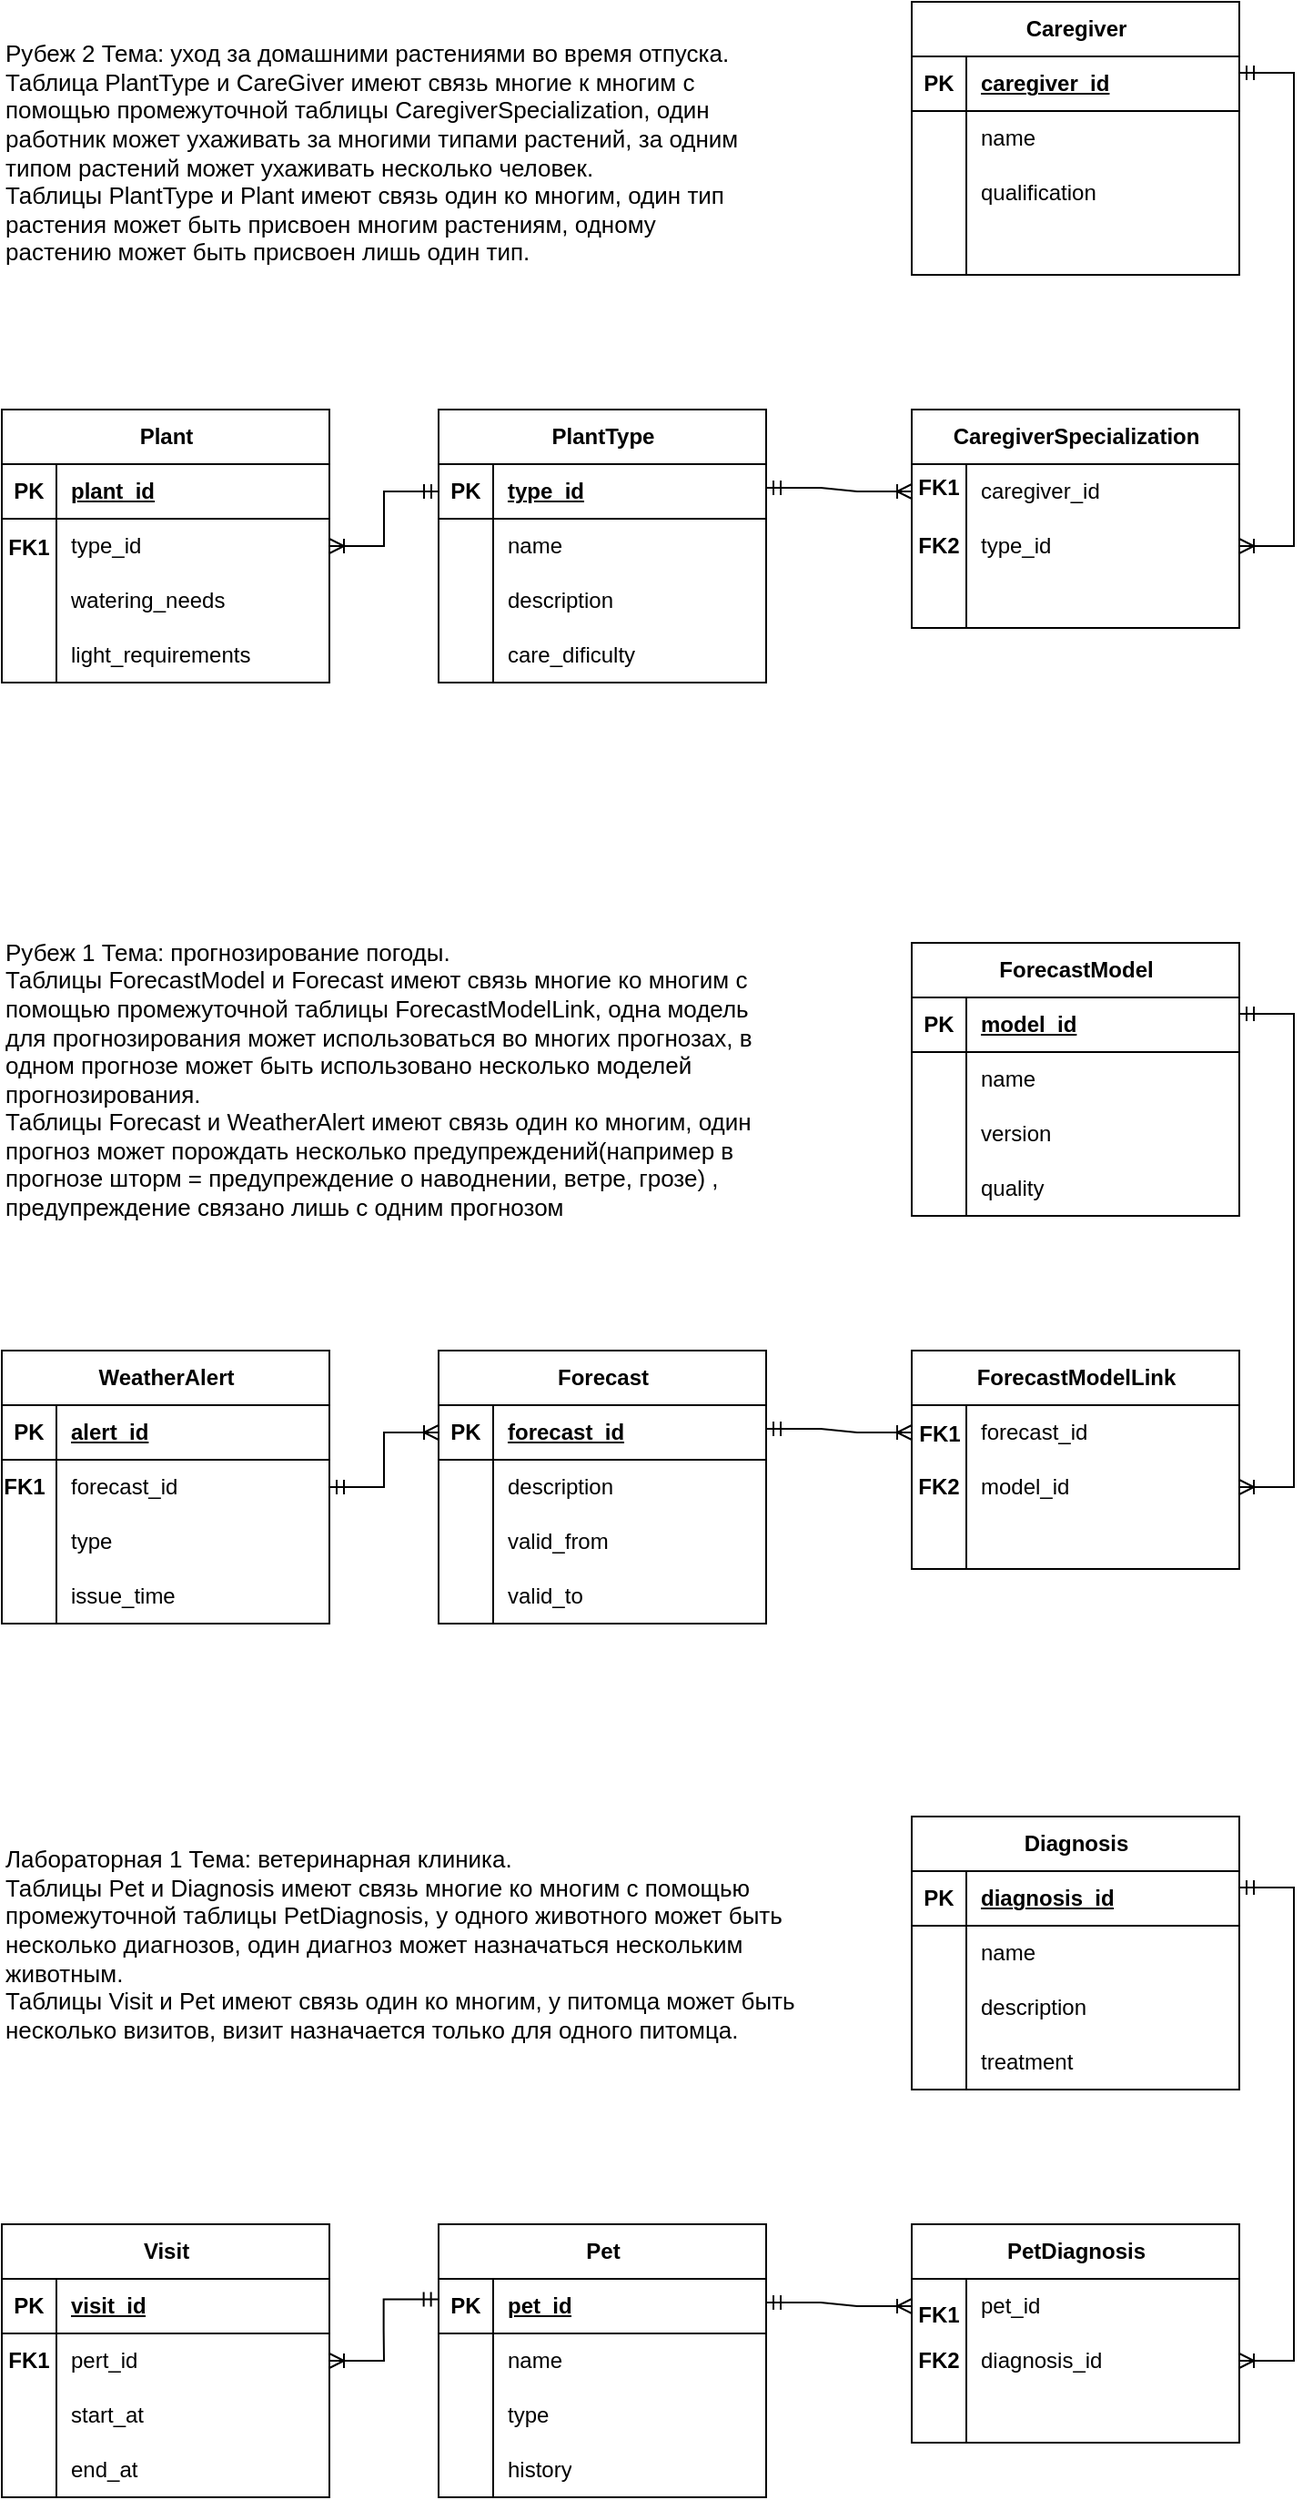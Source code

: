 <mxfile version="27.1.4">
  <diagram id="R2lEEEUBdFMjLlhIrx00" name="Page-1">
    <mxGraphModel dx="1030" dy="1036" grid="1" gridSize="10" guides="1" tooltips="1" connect="1" arrows="1" fold="1" page="1" pageScale="1" pageWidth="850" pageHeight="1100" math="0" shadow="0" extFonts="Permanent Marker^https://fonts.googleapis.com/css?family=Permanent+Marker">
      <root>
        <mxCell id="0" />
        <mxCell id="1" parent="0" />
        <mxCell id="fNhyKYIWr2vUXOj4CMpX-6" value="Caregiver" style="shape=table;startSize=30;container=1;collapsible=1;childLayout=tableLayout;fixedRows=1;rowLines=0;fontStyle=1;align=center;resizeLast=1;html=1;" vertex="1" parent="1">
          <mxGeometry x="1960" y="83" width="180" height="150" as="geometry" />
        </mxCell>
        <mxCell id="fNhyKYIWr2vUXOj4CMpX-7" value="" style="shape=tableRow;horizontal=0;startSize=0;swimlaneHead=0;swimlaneBody=0;fillColor=none;collapsible=0;dropTarget=0;points=[[0,0.5],[1,0.5]];portConstraint=eastwest;top=0;left=0;right=0;bottom=1;" vertex="1" parent="fNhyKYIWr2vUXOj4CMpX-6">
          <mxGeometry y="30" width="180" height="30" as="geometry" />
        </mxCell>
        <mxCell id="fNhyKYIWr2vUXOj4CMpX-8" value="PK" style="shape=partialRectangle;connectable=0;fillColor=none;top=0;left=0;bottom=0;right=0;fontStyle=1;overflow=hidden;whiteSpace=wrap;html=1;" vertex="1" parent="fNhyKYIWr2vUXOj4CMpX-7">
          <mxGeometry width="30" height="30" as="geometry">
            <mxRectangle width="30" height="30" as="alternateBounds" />
          </mxGeometry>
        </mxCell>
        <mxCell id="fNhyKYIWr2vUXOj4CMpX-9" value="caregiver_id" style="shape=partialRectangle;connectable=0;fillColor=none;top=0;left=0;bottom=0;right=0;align=left;spacingLeft=6;fontStyle=5;overflow=hidden;whiteSpace=wrap;html=1;" vertex="1" parent="fNhyKYIWr2vUXOj4CMpX-7">
          <mxGeometry x="30" width="150" height="30" as="geometry">
            <mxRectangle width="150" height="30" as="alternateBounds" />
          </mxGeometry>
        </mxCell>
        <mxCell id="fNhyKYIWr2vUXOj4CMpX-10" value="" style="shape=tableRow;horizontal=0;startSize=0;swimlaneHead=0;swimlaneBody=0;fillColor=none;collapsible=0;dropTarget=0;points=[[0,0.5],[1,0.5]];portConstraint=eastwest;top=0;left=0;right=0;bottom=0;" vertex="1" parent="fNhyKYIWr2vUXOj4CMpX-6">
          <mxGeometry y="60" width="180" height="30" as="geometry" />
        </mxCell>
        <mxCell id="fNhyKYIWr2vUXOj4CMpX-11" value="" style="shape=partialRectangle;connectable=0;fillColor=none;top=0;left=0;bottom=0;right=0;editable=1;overflow=hidden;whiteSpace=wrap;html=1;" vertex="1" parent="fNhyKYIWr2vUXOj4CMpX-10">
          <mxGeometry width="30" height="30" as="geometry">
            <mxRectangle width="30" height="30" as="alternateBounds" />
          </mxGeometry>
        </mxCell>
        <mxCell id="fNhyKYIWr2vUXOj4CMpX-12" value="name" style="shape=partialRectangle;connectable=0;fillColor=none;top=0;left=0;bottom=0;right=0;align=left;spacingLeft=6;overflow=hidden;whiteSpace=wrap;html=1;" vertex="1" parent="fNhyKYIWr2vUXOj4CMpX-10">
          <mxGeometry x="30" width="150" height="30" as="geometry">
            <mxRectangle width="150" height="30" as="alternateBounds" />
          </mxGeometry>
        </mxCell>
        <mxCell id="fNhyKYIWr2vUXOj4CMpX-13" value="" style="shape=tableRow;horizontal=0;startSize=0;swimlaneHead=0;swimlaneBody=0;fillColor=none;collapsible=0;dropTarget=0;points=[[0,0.5],[1,0.5]];portConstraint=eastwest;top=0;left=0;right=0;bottom=0;" vertex="1" parent="fNhyKYIWr2vUXOj4CMpX-6">
          <mxGeometry y="90" width="180" height="30" as="geometry" />
        </mxCell>
        <mxCell id="fNhyKYIWr2vUXOj4CMpX-14" value="" style="shape=partialRectangle;connectable=0;fillColor=none;top=0;left=0;bottom=0;right=0;editable=1;overflow=hidden;whiteSpace=wrap;html=1;" vertex="1" parent="fNhyKYIWr2vUXOj4CMpX-13">
          <mxGeometry width="30" height="30" as="geometry">
            <mxRectangle width="30" height="30" as="alternateBounds" />
          </mxGeometry>
        </mxCell>
        <mxCell id="fNhyKYIWr2vUXOj4CMpX-15" value="qualification" style="shape=partialRectangle;connectable=0;fillColor=none;top=0;left=0;bottom=0;right=0;align=left;spacingLeft=6;overflow=hidden;whiteSpace=wrap;html=1;" vertex="1" parent="fNhyKYIWr2vUXOj4CMpX-13">
          <mxGeometry x="30" width="150" height="30" as="geometry">
            <mxRectangle width="150" height="30" as="alternateBounds" />
          </mxGeometry>
        </mxCell>
        <mxCell id="fNhyKYIWr2vUXOj4CMpX-16" value="" style="shape=tableRow;horizontal=0;startSize=0;swimlaneHead=0;swimlaneBody=0;fillColor=none;collapsible=0;dropTarget=0;points=[[0,0.5],[1,0.5]];portConstraint=eastwest;top=0;left=0;right=0;bottom=0;" vertex="1" parent="fNhyKYIWr2vUXOj4CMpX-6">
          <mxGeometry y="120" width="180" height="30" as="geometry" />
        </mxCell>
        <mxCell id="fNhyKYIWr2vUXOj4CMpX-17" value="" style="shape=partialRectangle;connectable=0;fillColor=none;top=0;left=0;bottom=0;right=0;editable=1;overflow=hidden;whiteSpace=wrap;html=1;" vertex="1" parent="fNhyKYIWr2vUXOj4CMpX-16">
          <mxGeometry width="30" height="30" as="geometry">
            <mxRectangle width="30" height="30" as="alternateBounds" />
          </mxGeometry>
        </mxCell>
        <mxCell id="fNhyKYIWr2vUXOj4CMpX-18" value="" style="shape=partialRectangle;connectable=0;fillColor=none;top=0;left=0;bottom=0;right=0;align=left;spacingLeft=6;overflow=hidden;whiteSpace=wrap;html=1;" vertex="1" parent="fNhyKYIWr2vUXOj4CMpX-16">
          <mxGeometry x="30" width="150" height="30" as="geometry">
            <mxRectangle width="150" height="30" as="alternateBounds" />
          </mxGeometry>
        </mxCell>
        <mxCell id="fNhyKYIWr2vUXOj4CMpX-19" value="CaregiverSpecialization" style="shape=table;startSize=30;container=1;collapsible=1;childLayout=tableLayout;fixedRows=1;rowLines=0;fontStyle=1;align=center;resizeLast=1;html=1;" vertex="1" parent="1">
          <mxGeometry x="1960" y="307" width="180" height="120" as="geometry" />
        </mxCell>
        <mxCell id="fNhyKYIWr2vUXOj4CMpX-23" value="" style="shape=tableRow;horizontal=0;startSize=0;swimlaneHead=0;swimlaneBody=0;fillColor=none;collapsible=0;dropTarget=0;points=[[0,0.5],[1,0.5]];portConstraint=eastwest;top=0;left=0;right=0;bottom=0;" vertex="1" parent="fNhyKYIWr2vUXOj4CMpX-19">
          <mxGeometry y="30" width="180" height="30" as="geometry" />
        </mxCell>
        <mxCell id="fNhyKYIWr2vUXOj4CMpX-24" value="" style="shape=partialRectangle;connectable=0;fillColor=none;top=0;left=0;bottom=0;right=0;editable=1;overflow=hidden;whiteSpace=wrap;html=1;" vertex="1" parent="fNhyKYIWr2vUXOj4CMpX-23">
          <mxGeometry width="30" height="30" as="geometry">
            <mxRectangle width="30" height="30" as="alternateBounds" />
          </mxGeometry>
        </mxCell>
        <mxCell id="fNhyKYIWr2vUXOj4CMpX-25" value="caregiver_id" style="shape=partialRectangle;connectable=0;fillColor=none;top=0;left=0;bottom=0;right=0;align=left;spacingLeft=6;overflow=hidden;whiteSpace=wrap;html=1;" vertex="1" parent="fNhyKYIWr2vUXOj4CMpX-23">
          <mxGeometry x="30" width="150" height="30" as="geometry">
            <mxRectangle width="150" height="30" as="alternateBounds" />
          </mxGeometry>
        </mxCell>
        <mxCell id="fNhyKYIWr2vUXOj4CMpX-26" value="" style="shape=tableRow;horizontal=0;startSize=0;swimlaneHead=0;swimlaneBody=0;fillColor=none;collapsible=0;dropTarget=0;points=[[0,0.5],[1,0.5]];portConstraint=eastwest;top=0;left=0;right=0;bottom=0;" vertex="1" parent="fNhyKYIWr2vUXOj4CMpX-19">
          <mxGeometry y="60" width="180" height="30" as="geometry" />
        </mxCell>
        <mxCell id="fNhyKYIWr2vUXOj4CMpX-27" value="" style="shape=partialRectangle;connectable=0;fillColor=none;top=0;left=0;bottom=0;right=0;editable=1;overflow=hidden;whiteSpace=wrap;html=1;" vertex="1" parent="fNhyKYIWr2vUXOj4CMpX-26">
          <mxGeometry width="30" height="30" as="geometry">
            <mxRectangle width="30" height="30" as="alternateBounds" />
          </mxGeometry>
        </mxCell>
        <mxCell id="fNhyKYIWr2vUXOj4CMpX-28" value="type_id" style="shape=partialRectangle;connectable=0;fillColor=none;top=0;left=0;bottom=0;right=0;align=left;spacingLeft=6;overflow=hidden;whiteSpace=wrap;html=1;" vertex="1" parent="fNhyKYIWr2vUXOj4CMpX-26">
          <mxGeometry x="30" width="150" height="30" as="geometry">
            <mxRectangle width="150" height="30" as="alternateBounds" />
          </mxGeometry>
        </mxCell>
        <mxCell id="fNhyKYIWr2vUXOj4CMpX-29" value="" style="shape=tableRow;horizontal=0;startSize=0;swimlaneHead=0;swimlaneBody=0;fillColor=none;collapsible=0;dropTarget=0;points=[[0,0.5],[1,0.5]];portConstraint=eastwest;top=0;left=0;right=0;bottom=0;" vertex="1" parent="fNhyKYIWr2vUXOj4CMpX-19">
          <mxGeometry y="90" width="180" height="30" as="geometry" />
        </mxCell>
        <mxCell id="fNhyKYIWr2vUXOj4CMpX-30" value="" style="shape=partialRectangle;connectable=0;fillColor=none;top=0;left=0;bottom=0;right=0;editable=1;overflow=hidden;whiteSpace=wrap;html=1;" vertex="1" parent="fNhyKYIWr2vUXOj4CMpX-29">
          <mxGeometry width="30" height="30" as="geometry">
            <mxRectangle width="30" height="30" as="alternateBounds" />
          </mxGeometry>
        </mxCell>
        <mxCell id="fNhyKYIWr2vUXOj4CMpX-31" value="" style="shape=partialRectangle;connectable=0;fillColor=none;top=0;left=0;bottom=0;right=0;align=left;spacingLeft=6;overflow=hidden;whiteSpace=wrap;html=1;" vertex="1" parent="fNhyKYIWr2vUXOj4CMpX-29">
          <mxGeometry x="30" width="150" height="30" as="geometry">
            <mxRectangle width="150" height="30" as="alternateBounds" />
          </mxGeometry>
        </mxCell>
        <mxCell id="fNhyKYIWr2vUXOj4CMpX-32" value="Plant" style="shape=table;startSize=30;container=1;collapsible=1;childLayout=tableLayout;fixedRows=1;rowLines=0;fontStyle=1;align=center;resizeLast=1;html=1;" vertex="1" parent="1">
          <mxGeometry x="1460" y="307" width="180" height="150" as="geometry" />
        </mxCell>
        <mxCell id="fNhyKYIWr2vUXOj4CMpX-33" value="" style="shape=tableRow;horizontal=0;startSize=0;swimlaneHead=0;swimlaneBody=0;fillColor=none;collapsible=0;dropTarget=0;points=[[0,0.5],[1,0.5]];portConstraint=eastwest;top=0;left=0;right=0;bottom=1;" vertex="1" parent="fNhyKYIWr2vUXOj4CMpX-32">
          <mxGeometry y="30" width="180" height="30" as="geometry" />
        </mxCell>
        <mxCell id="fNhyKYIWr2vUXOj4CMpX-34" value="PK" style="shape=partialRectangle;connectable=0;fillColor=none;top=0;left=0;bottom=0;right=0;fontStyle=1;overflow=hidden;whiteSpace=wrap;html=1;" vertex="1" parent="fNhyKYIWr2vUXOj4CMpX-33">
          <mxGeometry width="30" height="30" as="geometry">
            <mxRectangle width="30" height="30" as="alternateBounds" />
          </mxGeometry>
        </mxCell>
        <mxCell id="fNhyKYIWr2vUXOj4CMpX-35" value="plant_id" style="shape=partialRectangle;connectable=0;fillColor=none;top=0;left=0;bottom=0;right=0;align=left;spacingLeft=6;fontStyle=5;overflow=hidden;whiteSpace=wrap;html=1;" vertex="1" parent="fNhyKYIWr2vUXOj4CMpX-33">
          <mxGeometry x="30" width="150" height="30" as="geometry">
            <mxRectangle width="150" height="30" as="alternateBounds" />
          </mxGeometry>
        </mxCell>
        <mxCell id="fNhyKYIWr2vUXOj4CMpX-36" value="" style="shape=tableRow;horizontal=0;startSize=0;swimlaneHead=0;swimlaneBody=0;fillColor=none;collapsible=0;dropTarget=0;points=[[0,0.5],[1,0.5]];portConstraint=eastwest;top=0;left=0;right=0;bottom=0;" vertex="1" parent="fNhyKYIWr2vUXOj4CMpX-32">
          <mxGeometry y="60" width="180" height="30" as="geometry" />
        </mxCell>
        <mxCell id="fNhyKYIWr2vUXOj4CMpX-37" value="" style="shape=partialRectangle;connectable=0;fillColor=none;top=0;left=0;bottom=0;right=0;editable=1;overflow=hidden;whiteSpace=wrap;html=1;" vertex="1" parent="fNhyKYIWr2vUXOj4CMpX-36">
          <mxGeometry width="30" height="30" as="geometry">
            <mxRectangle width="30" height="30" as="alternateBounds" />
          </mxGeometry>
        </mxCell>
        <mxCell id="fNhyKYIWr2vUXOj4CMpX-38" value="type_id" style="shape=partialRectangle;connectable=0;fillColor=none;top=0;left=0;bottom=0;right=0;align=left;spacingLeft=6;overflow=hidden;whiteSpace=wrap;html=1;" vertex="1" parent="fNhyKYIWr2vUXOj4CMpX-36">
          <mxGeometry x="30" width="150" height="30" as="geometry">
            <mxRectangle width="150" height="30" as="alternateBounds" />
          </mxGeometry>
        </mxCell>
        <mxCell id="fNhyKYIWr2vUXOj4CMpX-39" value="" style="shape=tableRow;horizontal=0;startSize=0;swimlaneHead=0;swimlaneBody=0;fillColor=none;collapsible=0;dropTarget=0;points=[[0,0.5],[1,0.5]];portConstraint=eastwest;top=0;left=0;right=0;bottom=0;" vertex="1" parent="fNhyKYIWr2vUXOj4CMpX-32">
          <mxGeometry y="90" width="180" height="30" as="geometry" />
        </mxCell>
        <mxCell id="fNhyKYIWr2vUXOj4CMpX-40" value="" style="shape=partialRectangle;connectable=0;fillColor=none;top=0;left=0;bottom=0;right=0;editable=1;overflow=hidden;whiteSpace=wrap;html=1;" vertex="1" parent="fNhyKYIWr2vUXOj4CMpX-39">
          <mxGeometry width="30" height="30" as="geometry">
            <mxRectangle width="30" height="30" as="alternateBounds" />
          </mxGeometry>
        </mxCell>
        <mxCell id="fNhyKYIWr2vUXOj4CMpX-41" value="watering_needs" style="shape=partialRectangle;connectable=0;fillColor=none;top=0;left=0;bottom=0;right=0;align=left;spacingLeft=6;overflow=hidden;whiteSpace=wrap;html=1;" vertex="1" parent="fNhyKYIWr2vUXOj4CMpX-39">
          <mxGeometry x="30" width="150" height="30" as="geometry">
            <mxRectangle width="150" height="30" as="alternateBounds" />
          </mxGeometry>
        </mxCell>
        <mxCell id="fNhyKYIWr2vUXOj4CMpX-42" value="" style="shape=tableRow;horizontal=0;startSize=0;swimlaneHead=0;swimlaneBody=0;fillColor=none;collapsible=0;dropTarget=0;points=[[0,0.5],[1,0.5]];portConstraint=eastwest;top=0;left=0;right=0;bottom=0;" vertex="1" parent="fNhyKYIWr2vUXOj4CMpX-32">
          <mxGeometry y="120" width="180" height="30" as="geometry" />
        </mxCell>
        <mxCell id="fNhyKYIWr2vUXOj4CMpX-43" value="" style="shape=partialRectangle;connectable=0;fillColor=none;top=0;left=0;bottom=0;right=0;editable=1;overflow=hidden;whiteSpace=wrap;html=1;" vertex="1" parent="fNhyKYIWr2vUXOj4CMpX-42">
          <mxGeometry width="30" height="30" as="geometry">
            <mxRectangle width="30" height="30" as="alternateBounds" />
          </mxGeometry>
        </mxCell>
        <mxCell id="fNhyKYIWr2vUXOj4CMpX-44" value="light_requirements" style="shape=partialRectangle;connectable=0;fillColor=none;top=0;left=0;bottom=0;right=0;align=left;spacingLeft=6;overflow=hidden;whiteSpace=wrap;html=1;" vertex="1" parent="fNhyKYIWr2vUXOj4CMpX-42">
          <mxGeometry x="30" width="150" height="30" as="geometry">
            <mxRectangle width="150" height="30" as="alternateBounds" />
          </mxGeometry>
        </mxCell>
        <mxCell id="fNhyKYIWr2vUXOj4CMpX-45" value="PlantType" style="shape=table;startSize=30;container=1;collapsible=1;childLayout=tableLayout;fixedRows=1;rowLines=0;fontStyle=1;align=center;resizeLast=1;html=1;" vertex="1" parent="1">
          <mxGeometry x="1700" y="307" width="180" height="150" as="geometry" />
        </mxCell>
        <mxCell id="fNhyKYIWr2vUXOj4CMpX-46" value="" style="shape=tableRow;horizontal=0;startSize=0;swimlaneHead=0;swimlaneBody=0;fillColor=none;collapsible=0;dropTarget=0;points=[[0,0.5],[1,0.5]];portConstraint=eastwest;top=0;left=0;right=0;bottom=1;" vertex="1" parent="fNhyKYIWr2vUXOj4CMpX-45">
          <mxGeometry y="30" width="180" height="30" as="geometry" />
        </mxCell>
        <mxCell id="fNhyKYIWr2vUXOj4CMpX-47" value="PK" style="shape=partialRectangle;connectable=0;fillColor=none;top=0;left=0;bottom=0;right=0;fontStyle=1;overflow=hidden;whiteSpace=wrap;html=1;" vertex="1" parent="fNhyKYIWr2vUXOj4CMpX-46">
          <mxGeometry width="30" height="30" as="geometry">
            <mxRectangle width="30" height="30" as="alternateBounds" />
          </mxGeometry>
        </mxCell>
        <mxCell id="fNhyKYIWr2vUXOj4CMpX-48" value="type_id" style="shape=partialRectangle;connectable=0;fillColor=none;top=0;left=0;bottom=0;right=0;align=left;spacingLeft=6;fontStyle=5;overflow=hidden;whiteSpace=wrap;html=1;" vertex="1" parent="fNhyKYIWr2vUXOj4CMpX-46">
          <mxGeometry x="30" width="150" height="30" as="geometry">
            <mxRectangle width="150" height="30" as="alternateBounds" />
          </mxGeometry>
        </mxCell>
        <mxCell id="fNhyKYIWr2vUXOj4CMpX-49" value="" style="shape=tableRow;horizontal=0;startSize=0;swimlaneHead=0;swimlaneBody=0;fillColor=none;collapsible=0;dropTarget=0;points=[[0,0.5],[1,0.5]];portConstraint=eastwest;top=0;left=0;right=0;bottom=0;" vertex="1" parent="fNhyKYIWr2vUXOj4CMpX-45">
          <mxGeometry y="60" width="180" height="30" as="geometry" />
        </mxCell>
        <mxCell id="fNhyKYIWr2vUXOj4CMpX-50" value="" style="shape=partialRectangle;connectable=0;fillColor=none;top=0;left=0;bottom=0;right=0;editable=1;overflow=hidden;whiteSpace=wrap;html=1;" vertex="1" parent="fNhyKYIWr2vUXOj4CMpX-49">
          <mxGeometry width="30" height="30" as="geometry">
            <mxRectangle width="30" height="30" as="alternateBounds" />
          </mxGeometry>
        </mxCell>
        <mxCell id="fNhyKYIWr2vUXOj4CMpX-51" value="name" style="shape=partialRectangle;connectable=0;fillColor=none;top=0;left=0;bottom=0;right=0;align=left;spacingLeft=6;overflow=hidden;whiteSpace=wrap;html=1;" vertex="1" parent="fNhyKYIWr2vUXOj4CMpX-49">
          <mxGeometry x="30" width="150" height="30" as="geometry">
            <mxRectangle width="150" height="30" as="alternateBounds" />
          </mxGeometry>
        </mxCell>
        <mxCell id="fNhyKYIWr2vUXOj4CMpX-52" value="" style="shape=tableRow;horizontal=0;startSize=0;swimlaneHead=0;swimlaneBody=0;fillColor=none;collapsible=0;dropTarget=0;points=[[0,0.5],[1,0.5]];portConstraint=eastwest;top=0;left=0;right=0;bottom=0;" vertex="1" parent="fNhyKYIWr2vUXOj4CMpX-45">
          <mxGeometry y="90" width="180" height="30" as="geometry" />
        </mxCell>
        <mxCell id="fNhyKYIWr2vUXOj4CMpX-53" value="" style="shape=partialRectangle;connectable=0;fillColor=none;top=0;left=0;bottom=0;right=0;editable=1;overflow=hidden;whiteSpace=wrap;html=1;" vertex="1" parent="fNhyKYIWr2vUXOj4CMpX-52">
          <mxGeometry width="30" height="30" as="geometry">
            <mxRectangle width="30" height="30" as="alternateBounds" />
          </mxGeometry>
        </mxCell>
        <mxCell id="fNhyKYIWr2vUXOj4CMpX-54" value="description" style="shape=partialRectangle;connectable=0;fillColor=none;top=0;left=0;bottom=0;right=0;align=left;spacingLeft=6;overflow=hidden;whiteSpace=wrap;html=1;" vertex="1" parent="fNhyKYIWr2vUXOj4CMpX-52">
          <mxGeometry x="30" width="150" height="30" as="geometry">
            <mxRectangle width="150" height="30" as="alternateBounds" />
          </mxGeometry>
        </mxCell>
        <mxCell id="fNhyKYIWr2vUXOj4CMpX-55" value="" style="shape=tableRow;horizontal=0;startSize=0;swimlaneHead=0;swimlaneBody=0;fillColor=none;collapsible=0;dropTarget=0;points=[[0,0.5],[1,0.5]];portConstraint=eastwest;top=0;left=0;right=0;bottom=0;" vertex="1" parent="fNhyKYIWr2vUXOj4CMpX-45">
          <mxGeometry y="120" width="180" height="30" as="geometry" />
        </mxCell>
        <mxCell id="fNhyKYIWr2vUXOj4CMpX-56" value="" style="shape=partialRectangle;connectable=0;fillColor=none;top=0;left=0;bottom=0;right=0;editable=1;overflow=hidden;whiteSpace=wrap;html=1;" vertex="1" parent="fNhyKYIWr2vUXOj4CMpX-55">
          <mxGeometry width="30" height="30" as="geometry">
            <mxRectangle width="30" height="30" as="alternateBounds" />
          </mxGeometry>
        </mxCell>
        <mxCell id="fNhyKYIWr2vUXOj4CMpX-57" value="care_dificulty" style="shape=partialRectangle;connectable=0;fillColor=none;top=0;left=0;bottom=0;right=0;align=left;spacingLeft=6;overflow=hidden;whiteSpace=wrap;html=1;" vertex="1" parent="fNhyKYIWr2vUXOj4CMpX-55">
          <mxGeometry x="30" width="150" height="30" as="geometry">
            <mxRectangle width="150" height="30" as="alternateBounds" />
          </mxGeometry>
        </mxCell>
        <mxCell id="fNhyKYIWr2vUXOj4CMpX-59" value="" style="edgeStyle=entityRelationEdgeStyle;fontSize=12;html=1;endArrow=ERoneToMany;startArrow=ERmandOne;rounded=0;entryX=0;entryY=0.5;entryDx=0;entryDy=0;" edge="1" parent="1" target="fNhyKYIWr2vUXOj4CMpX-23">
          <mxGeometry width="100" height="100" relative="1" as="geometry">
            <mxPoint x="1880" y="350" as="sourcePoint" />
            <mxPoint x="1980" y="250" as="targetPoint" />
          </mxGeometry>
        </mxCell>
        <mxCell id="fNhyKYIWr2vUXOj4CMpX-60" value="" style="edgeStyle=entityRelationEdgeStyle;fontSize=12;html=1;endArrow=ERoneToMany;startArrow=ERmandOne;rounded=0;" edge="1" parent="1" target="fNhyKYIWr2vUXOj4CMpX-26">
          <mxGeometry width="100" height="100" relative="1" as="geometry">
            <mxPoint x="2140" y="122" as="sourcePoint" />
            <mxPoint x="2220" y="154" as="targetPoint" />
            <Array as="points">
              <mxPoint x="2190" y="142" />
            </Array>
          </mxGeometry>
        </mxCell>
        <mxCell id="fNhyKYIWr2vUXOj4CMpX-61" value="" style="edgeStyle=entityRelationEdgeStyle;fontSize=12;html=1;endArrow=ERoneToMany;startArrow=ERmandOne;rounded=0;entryX=1;entryY=0.5;entryDx=0;entryDy=0;exitX=0;exitY=0.5;exitDx=0;exitDy=0;" edge="1" parent="1" source="fNhyKYIWr2vUXOj4CMpX-46" target="fNhyKYIWr2vUXOj4CMpX-36">
          <mxGeometry width="100" height="100" relative="1" as="geometry">
            <mxPoint x="1640" y="170" as="sourcePoint" />
            <mxPoint x="1700" y="260" as="targetPoint" />
            <Array as="points">
              <mxPoint x="1670" y="237.93" />
              <mxPoint x="1670" y="237.93" />
              <mxPoint x="1670" y="237.93" />
              <mxPoint x="1670" y="307.93" />
            </Array>
          </mxGeometry>
        </mxCell>
        <mxCell id="fNhyKYIWr2vUXOj4CMpX-62" value="FK1" style="shape=partialRectangle;connectable=0;fillColor=none;top=0;left=0;bottom=0;right=0;fontStyle=1;overflow=hidden;whiteSpace=wrap;html=1;" vertex="1" parent="1">
          <mxGeometry x="1960" y="340" width="30" height="17" as="geometry">
            <mxRectangle width="30" height="30" as="alternateBounds" />
          </mxGeometry>
        </mxCell>
        <mxCell id="fNhyKYIWr2vUXOj4CMpX-63" value="FK2" style="shape=partialRectangle;connectable=0;fillColor=none;top=0;left=0;bottom=0;right=0;fontStyle=1;overflow=hidden;whiteSpace=wrap;html=1;" vertex="1" parent="1">
          <mxGeometry x="1960" y="367" width="30" height="30" as="geometry">
            <mxRectangle width="30" height="30" as="alternateBounds" />
          </mxGeometry>
        </mxCell>
        <mxCell id="fNhyKYIWr2vUXOj4CMpX-64" value="&lt;font style=&quot;font-size: 13px;&quot;&gt;Рубеж 2 Тема: уход за домашними растениями во время отпуска. Таблица PlantType и CareGiver имеют связь многие к многим с помощью промежуточной таблицы CaregiverSpecialization, один работник может ухаживать за многими типами растений, за одним типом растений может ухаживать несколько человек.&lt;/font&gt;&lt;div&gt;&lt;font style=&quot;font-size: 13px;&quot;&gt;Таблицы PlantType и Plant имеют связь один ко многим, один тип растения может быть присвоен многим растениям, одному растению может быть присвоен лишь один тип.&lt;/font&gt;&lt;/div&gt;" style="text;html=1;align=left;verticalAlign=middle;whiteSpace=wrap;rounded=0;" vertex="1" parent="1">
          <mxGeometry x="1460" y="106.13" width="420" height="120" as="geometry" />
        </mxCell>
        <mxCell id="fNhyKYIWr2vUXOj4CMpX-65" value="ForecastModel" style="shape=table;startSize=30;container=1;collapsible=1;childLayout=tableLayout;fixedRows=1;rowLines=0;fontStyle=1;align=center;resizeLast=1;html=1;" vertex="1" parent="1">
          <mxGeometry x="1960" y="600" width="180" height="150" as="geometry" />
        </mxCell>
        <mxCell id="fNhyKYIWr2vUXOj4CMpX-66" value="" style="shape=tableRow;horizontal=0;startSize=0;swimlaneHead=0;swimlaneBody=0;fillColor=none;collapsible=0;dropTarget=0;points=[[0,0.5],[1,0.5]];portConstraint=eastwest;top=0;left=0;right=0;bottom=1;" vertex="1" parent="fNhyKYIWr2vUXOj4CMpX-65">
          <mxGeometry y="30" width="180" height="30" as="geometry" />
        </mxCell>
        <mxCell id="fNhyKYIWr2vUXOj4CMpX-67" value="PK" style="shape=partialRectangle;connectable=0;fillColor=none;top=0;left=0;bottom=0;right=0;fontStyle=1;overflow=hidden;whiteSpace=wrap;html=1;" vertex="1" parent="fNhyKYIWr2vUXOj4CMpX-66">
          <mxGeometry width="30" height="30" as="geometry">
            <mxRectangle width="30" height="30" as="alternateBounds" />
          </mxGeometry>
        </mxCell>
        <mxCell id="fNhyKYIWr2vUXOj4CMpX-68" value="model_id" style="shape=partialRectangle;connectable=0;fillColor=none;top=0;left=0;bottom=0;right=0;align=left;spacingLeft=6;fontStyle=5;overflow=hidden;whiteSpace=wrap;html=1;" vertex="1" parent="fNhyKYIWr2vUXOj4CMpX-66">
          <mxGeometry x="30" width="150" height="30" as="geometry">
            <mxRectangle width="150" height="30" as="alternateBounds" />
          </mxGeometry>
        </mxCell>
        <mxCell id="fNhyKYIWr2vUXOj4CMpX-69" value="" style="shape=tableRow;horizontal=0;startSize=0;swimlaneHead=0;swimlaneBody=0;fillColor=none;collapsible=0;dropTarget=0;points=[[0,0.5],[1,0.5]];portConstraint=eastwest;top=0;left=0;right=0;bottom=0;" vertex="1" parent="fNhyKYIWr2vUXOj4CMpX-65">
          <mxGeometry y="60" width="180" height="30" as="geometry" />
        </mxCell>
        <mxCell id="fNhyKYIWr2vUXOj4CMpX-70" value="" style="shape=partialRectangle;connectable=0;fillColor=none;top=0;left=0;bottom=0;right=0;editable=1;overflow=hidden;whiteSpace=wrap;html=1;" vertex="1" parent="fNhyKYIWr2vUXOj4CMpX-69">
          <mxGeometry width="30" height="30" as="geometry">
            <mxRectangle width="30" height="30" as="alternateBounds" />
          </mxGeometry>
        </mxCell>
        <mxCell id="fNhyKYIWr2vUXOj4CMpX-71" value="name" style="shape=partialRectangle;connectable=0;fillColor=none;top=0;left=0;bottom=0;right=0;align=left;spacingLeft=6;overflow=hidden;whiteSpace=wrap;html=1;" vertex="1" parent="fNhyKYIWr2vUXOj4CMpX-69">
          <mxGeometry x="30" width="150" height="30" as="geometry">
            <mxRectangle width="150" height="30" as="alternateBounds" />
          </mxGeometry>
        </mxCell>
        <mxCell id="fNhyKYIWr2vUXOj4CMpX-72" value="" style="shape=tableRow;horizontal=0;startSize=0;swimlaneHead=0;swimlaneBody=0;fillColor=none;collapsible=0;dropTarget=0;points=[[0,0.5],[1,0.5]];portConstraint=eastwest;top=0;left=0;right=0;bottom=0;" vertex="1" parent="fNhyKYIWr2vUXOj4CMpX-65">
          <mxGeometry y="90" width="180" height="30" as="geometry" />
        </mxCell>
        <mxCell id="fNhyKYIWr2vUXOj4CMpX-73" value="" style="shape=partialRectangle;connectable=0;fillColor=none;top=0;left=0;bottom=0;right=0;editable=1;overflow=hidden;whiteSpace=wrap;html=1;" vertex="1" parent="fNhyKYIWr2vUXOj4CMpX-72">
          <mxGeometry width="30" height="30" as="geometry">
            <mxRectangle width="30" height="30" as="alternateBounds" />
          </mxGeometry>
        </mxCell>
        <mxCell id="fNhyKYIWr2vUXOj4CMpX-74" value="version" style="shape=partialRectangle;connectable=0;fillColor=none;top=0;left=0;bottom=0;right=0;align=left;spacingLeft=6;overflow=hidden;whiteSpace=wrap;html=1;" vertex="1" parent="fNhyKYIWr2vUXOj4CMpX-72">
          <mxGeometry x="30" width="150" height="30" as="geometry">
            <mxRectangle width="150" height="30" as="alternateBounds" />
          </mxGeometry>
        </mxCell>
        <mxCell id="fNhyKYIWr2vUXOj4CMpX-75" value="" style="shape=tableRow;horizontal=0;startSize=0;swimlaneHead=0;swimlaneBody=0;fillColor=none;collapsible=0;dropTarget=0;points=[[0,0.5],[1,0.5]];portConstraint=eastwest;top=0;left=0;right=0;bottom=0;" vertex="1" parent="fNhyKYIWr2vUXOj4CMpX-65">
          <mxGeometry y="120" width="180" height="30" as="geometry" />
        </mxCell>
        <mxCell id="fNhyKYIWr2vUXOj4CMpX-76" value="" style="shape=partialRectangle;connectable=0;fillColor=none;top=0;left=0;bottom=0;right=0;editable=1;overflow=hidden;whiteSpace=wrap;html=1;" vertex="1" parent="fNhyKYIWr2vUXOj4CMpX-75">
          <mxGeometry width="30" height="30" as="geometry">
            <mxRectangle width="30" height="30" as="alternateBounds" />
          </mxGeometry>
        </mxCell>
        <mxCell id="fNhyKYIWr2vUXOj4CMpX-77" value="quality" style="shape=partialRectangle;connectable=0;fillColor=none;top=0;left=0;bottom=0;right=0;align=left;spacingLeft=6;overflow=hidden;whiteSpace=wrap;html=1;" vertex="1" parent="fNhyKYIWr2vUXOj4CMpX-75">
          <mxGeometry x="30" width="150" height="30" as="geometry">
            <mxRectangle width="150" height="30" as="alternateBounds" />
          </mxGeometry>
        </mxCell>
        <mxCell id="fNhyKYIWr2vUXOj4CMpX-78" value="ForecastModelLink" style="shape=table;startSize=30;container=1;collapsible=1;childLayout=tableLayout;fixedRows=1;rowLines=0;fontStyle=1;align=center;resizeLast=1;html=1;" vertex="1" parent="1">
          <mxGeometry x="1960" y="824" width="180" height="120" as="geometry" />
        </mxCell>
        <mxCell id="fNhyKYIWr2vUXOj4CMpX-82" value="" style="shape=tableRow;horizontal=0;startSize=0;swimlaneHead=0;swimlaneBody=0;fillColor=none;collapsible=0;dropTarget=0;points=[[0,0.5],[1,0.5]];portConstraint=eastwest;top=0;left=0;right=0;bottom=0;" vertex="1" parent="fNhyKYIWr2vUXOj4CMpX-78">
          <mxGeometry y="30" width="180" height="30" as="geometry" />
        </mxCell>
        <mxCell id="fNhyKYIWr2vUXOj4CMpX-83" value="" style="shape=partialRectangle;connectable=0;fillColor=none;top=0;left=0;bottom=0;right=0;editable=1;overflow=hidden;whiteSpace=wrap;html=1;" vertex="1" parent="fNhyKYIWr2vUXOj4CMpX-82">
          <mxGeometry width="30" height="30" as="geometry">
            <mxRectangle width="30" height="30" as="alternateBounds" />
          </mxGeometry>
        </mxCell>
        <mxCell id="fNhyKYIWr2vUXOj4CMpX-84" value="forecast_id" style="shape=partialRectangle;connectable=0;fillColor=none;top=0;left=0;bottom=0;right=0;align=left;spacingLeft=6;overflow=hidden;whiteSpace=wrap;html=1;" vertex="1" parent="fNhyKYIWr2vUXOj4CMpX-82">
          <mxGeometry x="30" width="150" height="30" as="geometry">
            <mxRectangle width="150" height="30" as="alternateBounds" />
          </mxGeometry>
        </mxCell>
        <mxCell id="fNhyKYIWr2vUXOj4CMpX-85" value="" style="shape=tableRow;horizontal=0;startSize=0;swimlaneHead=0;swimlaneBody=0;fillColor=none;collapsible=0;dropTarget=0;points=[[0,0.5],[1,0.5]];portConstraint=eastwest;top=0;left=0;right=0;bottom=0;" vertex="1" parent="fNhyKYIWr2vUXOj4CMpX-78">
          <mxGeometry y="60" width="180" height="30" as="geometry" />
        </mxCell>
        <mxCell id="fNhyKYIWr2vUXOj4CMpX-86" value="" style="shape=partialRectangle;connectable=0;fillColor=none;top=0;left=0;bottom=0;right=0;editable=1;overflow=hidden;whiteSpace=wrap;html=1;" vertex="1" parent="fNhyKYIWr2vUXOj4CMpX-85">
          <mxGeometry width="30" height="30" as="geometry">
            <mxRectangle width="30" height="30" as="alternateBounds" />
          </mxGeometry>
        </mxCell>
        <mxCell id="fNhyKYIWr2vUXOj4CMpX-87" value="model_id" style="shape=partialRectangle;connectable=0;fillColor=none;top=0;left=0;bottom=0;right=0;align=left;spacingLeft=6;overflow=hidden;whiteSpace=wrap;html=1;" vertex="1" parent="fNhyKYIWr2vUXOj4CMpX-85">
          <mxGeometry x="30" width="150" height="30" as="geometry">
            <mxRectangle width="150" height="30" as="alternateBounds" />
          </mxGeometry>
        </mxCell>
        <mxCell id="fNhyKYIWr2vUXOj4CMpX-88" value="" style="shape=tableRow;horizontal=0;startSize=0;swimlaneHead=0;swimlaneBody=0;fillColor=none;collapsible=0;dropTarget=0;points=[[0,0.5],[1,0.5]];portConstraint=eastwest;top=0;left=0;right=0;bottom=0;" vertex="1" parent="fNhyKYIWr2vUXOj4CMpX-78">
          <mxGeometry y="90" width="180" height="30" as="geometry" />
        </mxCell>
        <mxCell id="fNhyKYIWr2vUXOj4CMpX-89" value="" style="shape=partialRectangle;connectable=0;fillColor=none;top=0;left=0;bottom=0;right=0;editable=1;overflow=hidden;whiteSpace=wrap;html=1;" vertex="1" parent="fNhyKYIWr2vUXOj4CMpX-88">
          <mxGeometry width="30" height="30" as="geometry">
            <mxRectangle width="30" height="30" as="alternateBounds" />
          </mxGeometry>
        </mxCell>
        <mxCell id="fNhyKYIWr2vUXOj4CMpX-90" value="" style="shape=partialRectangle;connectable=0;fillColor=none;top=0;left=0;bottom=0;right=0;align=left;spacingLeft=6;overflow=hidden;whiteSpace=wrap;html=1;" vertex="1" parent="fNhyKYIWr2vUXOj4CMpX-88">
          <mxGeometry x="30" width="150" height="30" as="geometry">
            <mxRectangle width="150" height="30" as="alternateBounds" />
          </mxGeometry>
        </mxCell>
        <mxCell id="fNhyKYIWr2vUXOj4CMpX-91" value="WeatherAlert" style="shape=table;startSize=30;container=1;collapsible=1;childLayout=tableLayout;fixedRows=1;rowLines=0;fontStyle=1;align=center;resizeLast=1;html=1;" vertex="1" parent="1">
          <mxGeometry x="1460" y="824" width="180" height="150" as="geometry" />
        </mxCell>
        <mxCell id="fNhyKYIWr2vUXOj4CMpX-92" value="" style="shape=tableRow;horizontal=0;startSize=0;swimlaneHead=0;swimlaneBody=0;fillColor=none;collapsible=0;dropTarget=0;points=[[0,0.5],[1,0.5]];portConstraint=eastwest;top=0;left=0;right=0;bottom=1;" vertex="1" parent="fNhyKYIWr2vUXOj4CMpX-91">
          <mxGeometry y="30" width="180" height="30" as="geometry" />
        </mxCell>
        <mxCell id="fNhyKYIWr2vUXOj4CMpX-93" value="PK" style="shape=partialRectangle;connectable=0;fillColor=none;top=0;left=0;bottom=0;right=0;fontStyle=1;overflow=hidden;whiteSpace=wrap;html=1;" vertex="1" parent="fNhyKYIWr2vUXOj4CMpX-92">
          <mxGeometry width="30" height="30" as="geometry">
            <mxRectangle width="30" height="30" as="alternateBounds" />
          </mxGeometry>
        </mxCell>
        <mxCell id="fNhyKYIWr2vUXOj4CMpX-94" value="alert_id" style="shape=partialRectangle;connectable=0;fillColor=none;top=0;left=0;bottom=0;right=0;align=left;spacingLeft=6;fontStyle=5;overflow=hidden;whiteSpace=wrap;html=1;" vertex="1" parent="fNhyKYIWr2vUXOj4CMpX-92">
          <mxGeometry x="30" width="150" height="30" as="geometry">
            <mxRectangle width="150" height="30" as="alternateBounds" />
          </mxGeometry>
        </mxCell>
        <mxCell id="fNhyKYIWr2vUXOj4CMpX-95" value="" style="shape=tableRow;horizontal=0;startSize=0;swimlaneHead=0;swimlaneBody=0;fillColor=none;collapsible=0;dropTarget=0;points=[[0,0.5],[1,0.5]];portConstraint=eastwest;top=0;left=0;right=0;bottom=0;" vertex="1" parent="fNhyKYIWr2vUXOj4CMpX-91">
          <mxGeometry y="60" width="180" height="30" as="geometry" />
        </mxCell>
        <mxCell id="fNhyKYIWr2vUXOj4CMpX-96" value="" style="shape=partialRectangle;connectable=0;fillColor=none;top=0;left=0;bottom=0;right=0;editable=1;overflow=hidden;whiteSpace=wrap;html=1;" vertex="1" parent="fNhyKYIWr2vUXOj4CMpX-95">
          <mxGeometry width="30" height="30" as="geometry">
            <mxRectangle width="30" height="30" as="alternateBounds" />
          </mxGeometry>
        </mxCell>
        <mxCell id="fNhyKYIWr2vUXOj4CMpX-97" value="forecast_id" style="shape=partialRectangle;connectable=0;fillColor=none;top=0;left=0;bottom=0;right=0;align=left;spacingLeft=6;overflow=hidden;whiteSpace=wrap;html=1;" vertex="1" parent="fNhyKYIWr2vUXOj4CMpX-95">
          <mxGeometry x="30" width="150" height="30" as="geometry">
            <mxRectangle width="150" height="30" as="alternateBounds" />
          </mxGeometry>
        </mxCell>
        <mxCell id="fNhyKYIWr2vUXOj4CMpX-98" value="" style="shape=tableRow;horizontal=0;startSize=0;swimlaneHead=0;swimlaneBody=0;fillColor=none;collapsible=0;dropTarget=0;points=[[0,0.5],[1,0.5]];portConstraint=eastwest;top=0;left=0;right=0;bottom=0;" vertex="1" parent="fNhyKYIWr2vUXOj4CMpX-91">
          <mxGeometry y="90" width="180" height="30" as="geometry" />
        </mxCell>
        <mxCell id="fNhyKYIWr2vUXOj4CMpX-99" value="" style="shape=partialRectangle;connectable=0;fillColor=none;top=0;left=0;bottom=0;right=0;editable=1;overflow=hidden;whiteSpace=wrap;html=1;" vertex="1" parent="fNhyKYIWr2vUXOj4CMpX-98">
          <mxGeometry width="30" height="30" as="geometry">
            <mxRectangle width="30" height="30" as="alternateBounds" />
          </mxGeometry>
        </mxCell>
        <mxCell id="fNhyKYIWr2vUXOj4CMpX-100" value="type" style="shape=partialRectangle;connectable=0;fillColor=none;top=0;left=0;bottom=0;right=0;align=left;spacingLeft=6;overflow=hidden;whiteSpace=wrap;html=1;" vertex="1" parent="fNhyKYIWr2vUXOj4CMpX-98">
          <mxGeometry x="30" width="150" height="30" as="geometry">
            <mxRectangle width="150" height="30" as="alternateBounds" />
          </mxGeometry>
        </mxCell>
        <mxCell id="fNhyKYIWr2vUXOj4CMpX-101" value="" style="shape=tableRow;horizontal=0;startSize=0;swimlaneHead=0;swimlaneBody=0;fillColor=none;collapsible=0;dropTarget=0;points=[[0,0.5],[1,0.5]];portConstraint=eastwest;top=0;left=0;right=0;bottom=0;" vertex="1" parent="fNhyKYIWr2vUXOj4CMpX-91">
          <mxGeometry y="120" width="180" height="30" as="geometry" />
        </mxCell>
        <mxCell id="fNhyKYIWr2vUXOj4CMpX-102" value="" style="shape=partialRectangle;connectable=0;fillColor=none;top=0;left=0;bottom=0;right=0;editable=1;overflow=hidden;whiteSpace=wrap;html=1;" vertex="1" parent="fNhyKYIWr2vUXOj4CMpX-101">
          <mxGeometry width="30" height="30" as="geometry">
            <mxRectangle width="30" height="30" as="alternateBounds" />
          </mxGeometry>
        </mxCell>
        <mxCell id="fNhyKYIWr2vUXOj4CMpX-103" value="issue_time" style="shape=partialRectangle;connectable=0;fillColor=none;top=0;left=0;bottom=0;right=0;align=left;spacingLeft=6;overflow=hidden;whiteSpace=wrap;html=1;" vertex="1" parent="fNhyKYIWr2vUXOj4CMpX-101">
          <mxGeometry x="30" width="150" height="30" as="geometry">
            <mxRectangle width="150" height="30" as="alternateBounds" />
          </mxGeometry>
        </mxCell>
        <mxCell id="fNhyKYIWr2vUXOj4CMpX-104" value="Forecast" style="shape=table;startSize=30;container=1;collapsible=1;childLayout=tableLayout;fixedRows=1;rowLines=0;fontStyle=1;align=center;resizeLast=1;html=1;" vertex="1" parent="1">
          <mxGeometry x="1700" y="824" width="180" height="150" as="geometry" />
        </mxCell>
        <mxCell id="fNhyKYIWr2vUXOj4CMpX-105" value="" style="shape=tableRow;horizontal=0;startSize=0;swimlaneHead=0;swimlaneBody=0;fillColor=none;collapsible=0;dropTarget=0;points=[[0,0.5],[1,0.5]];portConstraint=eastwest;top=0;left=0;right=0;bottom=1;" vertex="1" parent="fNhyKYIWr2vUXOj4CMpX-104">
          <mxGeometry y="30" width="180" height="30" as="geometry" />
        </mxCell>
        <mxCell id="fNhyKYIWr2vUXOj4CMpX-106" value="PK" style="shape=partialRectangle;connectable=0;fillColor=none;top=0;left=0;bottom=0;right=0;fontStyle=1;overflow=hidden;whiteSpace=wrap;html=1;" vertex="1" parent="fNhyKYIWr2vUXOj4CMpX-105">
          <mxGeometry width="30" height="30" as="geometry">
            <mxRectangle width="30" height="30" as="alternateBounds" />
          </mxGeometry>
        </mxCell>
        <mxCell id="fNhyKYIWr2vUXOj4CMpX-107" value="forecast_id" style="shape=partialRectangle;connectable=0;fillColor=none;top=0;left=0;bottom=0;right=0;align=left;spacingLeft=6;fontStyle=5;overflow=hidden;whiteSpace=wrap;html=1;" vertex="1" parent="fNhyKYIWr2vUXOj4CMpX-105">
          <mxGeometry x="30" width="150" height="30" as="geometry">
            <mxRectangle width="150" height="30" as="alternateBounds" />
          </mxGeometry>
        </mxCell>
        <mxCell id="fNhyKYIWr2vUXOj4CMpX-108" value="" style="shape=tableRow;horizontal=0;startSize=0;swimlaneHead=0;swimlaneBody=0;fillColor=none;collapsible=0;dropTarget=0;points=[[0,0.5],[1,0.5]];portConstraint=eastwest;top=0;left=0;right=0;bottom=0;" vertex="1" parent="fNhyKYIWr2vUXOj4CMpX-104">
          <mxGeometry y="60" width="180" height="30" as="geometry" />
        </mxCell>
        <mxCell id="fNhyKYIWr2vUXOj4CMpX-109" value="" style="shape=partialRectangle;connectable=0;fillColor=none;top=0;left=0;bottom=0;right=0;editable=1;overflow=hidden;whiteSpace=wrap;html=1;" vertex="1" parent="fNhyKYIWr2vUXOj4CMpX-108">
          <mxGeometry width="30" height="30" as="geometry">
            <mxRectangle width="30" height="30" as="alternateBounds" />
          </mxGeometry>
        </mxCell>
        <mxCell id="fNhyKYIWr2vUXOj4CMpX-110" value="description" style="shape=partialRectangle;connectable=0;fillColor=none;top=0;left=0;bottom=0;right=0;align=left;spacingLeft=6;overflow=hidden;whiteSpace=wrap;html=1;" vertex="1" parent="fNhyKYIWr2vUXOj4CMpX-108">
          <mxGeometry x="30" width="150" height="30" as="geometry">
            <mxRectangle width="150" height="30" as="alternateBounds" />
          </mxGeometry>
        </mxCell>
        <mxCell id="fNhyKYIWr2vUXOj4CMpX-111" value="" style="shape=tableRow;horizontal=0;startSize=0;swimlaneHead=0;swimlaneBody=0;fillColor=none;collapsible=0;dropTarget=0;points=[[0,0.5],[1,0.5]];portConstraint=eastwest;top=0;left=0;right=0;bottom=0;" vertex="1" parent="fNhyKYIWr2vUXOj4CMpX-104">
          <mxGeometry y="90" width="180" height="30" as="geometry" />
        </mxCell>
        <mxCell id="fNhyKYIWr2vUXOj4CMpX-112" value="" style="shape=partialRectangle;connectable=0;fillColor=none;top=0;left=0;bottom=0;right=0;editable=1;overflow=hidden;whiteSpace=wrap;html=1;" vertex="1" parent="fNhyKYIWr2vUXOj4CMpX-111">
          <mxGeometry width="30" height="30" as="geometry">
            <mxRectangle width="30" height="30" as="alternateBounds" />
          </mxGeometry>
        </mxCell>
        <mxCell id="fNhyKYIWr2vUXOj4CMpX-113" value="valid_from" style="shape=partialRectangle;connectable=0;fillColor=none;top=0;left=0;bottom=0;right=0;align=left;spacingLeft=6;overflow=hidden;whiteSpace=wrap;html=1;" vertex="1" parent="fNhyKYIWr2vUXOj4CMpX-111">
          <mxGeometry x="30" width="150" height="30" as="geometry">
            <mxRectangle width="150" height="30" as="alternateBounds" />
          </mxGeometry>
        </mxCell>
        <mxCell id="fNhyKYIWr2vUXOj4CMpX-114" value="" style="shape=tableRow;horizontal=0;startSize=0;swimlaneHead=0;swimlaneBody=0;fillColor=none;collapsible=0;dropTarget=0;points=[[0,0.5],[1,0.5]];portConstraint=eastwest;top=0;left=0;right=0;bottom=0;" vertex="1" parent="fNhyKYIWr2vUXOj4CMpX-104">
          <mxGeometry y="120" width="180" height="30" as="geometry" />
        </mxCell>
        <mxCell id="fNhyKYIWr2vUXOj4CMpX-115" value="" style="shape=partialRectangle;connectable=0;fillColor=none;top=0;left=0;bottom=0;right=0;editable=1;overflow=hidden;whiteSpace=wrap;html=1;" vertex="1" parent="fNhyKYIWr2vUXOj4CMpX-114">
          <mxGeometry width="30" height="30" as="geometry">
            <mxRectangle width="30" height="30" as="alternateBounds" />
          </mxGeometry>
        </mxCell>
        <mxCell id="fNhyKYIWr2vUXOj4CMpX-116" value="valid_to" style="shape=partialRectangle;connectable=0;fillColor=none;top=0;left=0;bottom=0;right=0;align=left;spacingLeft=6;overflow=hidden;whiteSpace=wrap;html=1;" vertex="1" parent="fNhyKYIWr2vUXOj4CMpX-114">
          <mxGeometry x="30" width="150" height="30" as="geometry">
            <mxRectangle width="150" height="30" as="alternateBounds" />
          </mxGeometry>
        </mxCell>
        <mxCell id="fNhyKYIWr2vUXOj4CMpX-117" value="" style="edgeStyle=entityRelationEdgeStyle;fontSize=12;html=1;endArrow=ERoneToMany;startArrow=ERmandOne;rounded=0;entryX=0;entryY=0.5;entryDx=0;entryDy=0;" edge="1" parent="1" target="fNhyKYIWr2vUXOj4CMpX-82">
          <mxGeometry width="100" height="100" relative="1" as="geometry">
            <mxPoint x="1880" y="867" as="sourcePoint" />
            <mxPoint x="1980" y="767" as="targetPoint" />
          </mxGeometry>
        </mxCell>
        <mxCell id="fNhyKYIWr2vUXOj4CMpX-118" value="" style="edgeStyle=entityRelationEdgeStyle;fontSize=12;html=1;endArrow=ERoneToMany;startArrow=ERmandOne;rounded=0;" edge="1" parent="1" target="fNhyKYIWr2vUXOj4CMpX-85">
          <mxGeometry width="100" height="100" relative="1" as="geometry">
            <mxPoint x="2140" y="639" as="sourcePoint" />
            <mxPoint x="2220" y="671" as="targetPoint" />
            <Array as="points">
              <mxPoint x="2190" y="659" />
            </Array>
          </mxGeometry>
        </mxCell>
        <mxCell id="fNhyKYIWr2vUXOj4CMpX-119" value="" style="edgeStyle=entityRelationEdgeStyle;fontSize=12;html=1;endArrow=ERoneToMany;startArrow=ERmandOne;rounded=0;entryX=0;entryY=0.5;entryDx=0;entryDy=0;exitX=1;exitY=0.5;exitDx=0;exitDy=0;" edge="1" parent="1" source="fNhyKYIWr2vUXOj4CMpX-91" target="fNhyKYIWr2vUXOj4CMpX-105">
          <mxGeometry width="100" height="100" relative="1" as="geometry">
            <mxPoint x="1690" y="770" as="sourcePoint" />
            <mxPoint x="1630" y="800" as="targetPoint" />
            <Array as="points">
              <mxPoint x="1660" y="655.93" />
              <mxPoint x="1660" y="655.93" />
              <mxPoint x="1660" y="655.93" />
              <mxPoint x="1660" y="725.93" />
            </Array>
          </mxGeometry>
        </mxCell>
        <mxCell id="fNhyKYIWr2vUXOj4CMpX-120" value="FK1" style="shape=partialRectangle;connectable=0;fillColor=none;top=0;left=0;bottom=0;right=0;fontStyle=1;overflow=hidden;whiteSpace=wrap;html=1;" vertex="1" parent="1">
          <mxGeometry x="1962.5" y="860" width="25" height="20" as="geometry">
            <mxRectangle width="30" height="30" as="alternateBounds" />
          </mxGeometry>
        </mxCell>
        <mxCell id="fNhyKYIWr2vUXOj4CMpX-121" value="FK2" style="shape=partialRectangle;connectable=0;fillColor=none;top=0;left=0;bottom=0;right=0;fontStyle=1;overflow=hidden;whiteSpace=wrap;html=1;" vertex="1" parent="1">
          <mxGeometry x="1960" y="884" width="30" height="30" as="geometry">
            <mxRectangle width="30" height="30" as="alternateBounds" />
          </mxGeometry>
        </mxCell>
        <mxCell id="fNhyKYIWr2vUXOj4CMpX-122" value="&lt;font style=&quot;font-size: 13px;&quot;&gt;Рубеж 1 Тема: прогнозирование погоды.&amp;nbsp;&lt;/font&gt;&lt;div&gt;&lt;font style=&quot;font-size: 13px;&quot;&gt;Таблицы ForecastModel и Forecast имеют связь многие ко многим с помощью промежуточной таблицы ForecastModelLink, одна модель для прогнозирования может использоваться во многих прогнозах, в одном прогнозе может быть использовано несколько моделей прогнозирования.&lt;/font&gt;&lt;div&gt;&lt;font style=&quot;font-size: 13px;&quot;&gt;Таблицы Forecast и WeatherAlert имеют связь один ко многим, один прогноз может порождать несколько предупреждений(например в прогнозе шторм = предупреждение о наводнении, ветре, грозе) , предупреждение связано лишь с одним прогнозом&lt;/font&gt;&lt;/div&gt;&lt;/div&gt;&lt;div&gt;&lt;font style=&quot;font-size: 13px;&quot;&gt;&lt;br&gt;&lt;/font&gt;&lt;/div&gt;" style="text;html=1;align=left;verticalAlign=middle;whiteSpace=wrap;rounded=0;" vertex="1" parent="1">
          <mxGeometry x="1460" y="610" width="430" height="146.87" as="geometry" />
        </mxCell>
        <mxCell id="fNhyKYIWr2vUXOj4CMpX-123" value="Diagnosis" style="shape=table;startSize=30;container=1;collapsible=1;childLayout=tableLayout;fixedRows=1;rowLines=0;fontStyle=1;align=center;resizeLast=1;html=1;" vertex="1" parent="1">
          <mxGeometry x="1960" y="1080" width="180" height="150" as="geometry" />
        </mxCell>
        <mxCell id="fNhyKYIWr2vUXOj4CMpX-124" value="" style="shape=tableRow;horizontal=0;startSize=0;swimlaneHead=0;swimlaneBody=0;fillColor=none;collapsible=0;dropTarget=0;points=[[0,0.5],[1,0.5]];portConstraint=eastwest;top=0;left=0;right=0;bottom=1;" vertex="1" parent="fNhyKYIWr2vUXOj4CMpX-123">
          <mxGeometry y="30" width="180" height="30" as="geometry" />
        </mxCell>
        <mxCell id="fNhyKYIWr2vUXOj4CMpX-125" value="PK" style="shape=partialRectangle;connectable=0;fillColor=none;top=0;left=0;bottom=0;right=0;fontStyle=1;overflow=hidden;whiteSpace=wrap;html=1;" vertex="1" parent="fNhyKYIWr2vUXOj4CMpX-124">
          <mxGeometry width="30" height="30" as="geometry">
            <mxRectangle width="30" height="30" as="alternateBounds" />
          </mxGeometry>
        </mxCell>
        <mxCell id="fNhyKYIWr2vUXOj4CMpX-126" value="diagnosis_id" style="shape=partialRectangle;connectable=0;fillColor=none;top=0;left=0;bottom=0;right=0;align=left;spacingLeft=6;fontStyle=5;overflow=hidden;whiteSpace=wrap;html=1;" vertex="1" parent="fNhyKYIWr2vUXOj4CMpX-124">
          <mxGeometry x="30" width="150" height="30" as="geometry">
            <mxRectangle width="150" height="30" as="alternateBounds" />
          </mxGeometry>
        </mxCell>
        <mxCell id="fNhyKYIWr2vUXOj4CMpX-127" value="" style="shape=tableRow;horizontal=0;startSize=0;swimlaneHead=0;swimlaneBody=0;fillColor=none;collapsible=0;dropTarget=0;points=[[0,0.5],[1,0.5]];portConstraint=eastwest;top=0;left=0;right=0;bottom=0;" vertex="1" parent="fNhyKYIWr2vUXOj4CMpX-123">
          <mxGeometry y="60" width="180" height="30" as="geometry" />
        </mxCell>
        <mxCell id="fNhyKYIWr2vUXOj4CMpX-128" value="" style="shape=partialRectangle;connectable=0;fillColor=none;top=0;left=0;bottom=0;right=0;editable=1;overflow=hidden;whiteSpace=wrap;html=1;" vertex="1" parent="fNhyKYIWr2vUXOj4CMpX-127">
          <mxGeometry width="30" height="30" as="geometry">
            <mxRectangle width="30" height="30" as="alternateBounds" />
          </mxGeometry>
        </mxCell>
        <mxCell id="fNhyKYIWr2vUXOj4CMpX-129" value="name" style="shape=partialRectangle;connectable=0;fillColor=none;top=0;left=0;bottom=0;right=0;align=left;spacingLeft=6;overflow=hidden;whiteSpace=wrap;html=1;" vertex="1" parent="fNhyKYIWr2vUXOj4CMpX-127">
          <mxGeometry x="30" width="150" height="30" as="geometry">
            <mxRectangle width="150" height="30" as="alternateBounds" />
          </mxGeometry>
        </mxCell>
        <mxCell id="fNhyKYIWr2vUXOj4CMpX-130" value="" style="shape=tableRow;horizontal=0;startSize=0;swimlaneHead=0;swimlaneBody=0;fillColor=none;collapsible=0;dropTarget=0;points=[[0,0.5],[1,0.5]];portConstraint=eastwest;top=0;left=0;right=0;bottom=0;" vertex="1" parent="fNhyKYIWr2vUXOj4CMpX-123">
          <mxGeometry y="90" width="180" height="30" as="geometry" />
        </mxCell>
        <mxCell id="fNhyKYIWr2vUXOj4CMpX-131" value="" style="shape=partialRectangle;connectable=0;fillColor=none;top=0;left=0;bottom=0;right=0;editable=1;overflow=hidden;whiteSpace=wrap;html=1;" vertex="1" parent="fNhyKYIWr2vUXOj4CMpX-130">
          <mxGeometry width="30" height="30" as="geometry">
            <mxRectangle width="30" height="30" as="alternateBounds" />
          </mxGeometry>
        </mxCell>
        <mxCell id="fNhyKYIWr2vUXOj4CMpX-132" value="description" style="shape=partialRectangle;connectable=0;fillColor=none;top=0;left=0;bottom=0;right=0;align=left;spacingLeft=6;overflow=hidden;whiteSpace=wrap;html=1;" vertex="1" parent="fNhyKYIWr2vUXOj4CMpX-130">
          <mxGeometry x="30" width="150" height="30" as="geometry">
            <mxRectangle width="150" height="30" as="alternateBounds" />
          </mxGeometry>
        </mxCell>
        <mxCell id="fNhyKYIWr2vUXOj4CMpX-133" value="" style="shape=tableRow;horizontal=0;startSize=0;swimlaneHead=0;swimlaneBody=0;fillColor=none;collapsible=0;dropTarget=0;points=[[0,0.5],[1,0.5]];portConstraint=eastwest;top=0;left=0;right=0;bottom=0;" vertex="1" parent="fNhyKYIWr2vUXOj4CMpX-123">
          <mxGeometry y="120" width="180" height="30" as="geometry" />
        </mxCell>
        <mxCell id="fNhyKYIWr2vUXOj4CMpX-134" value="" style="shape=partialRectangle;connectable=0;fillColor=none;top=0;left=0;bottom=0;right=0;editable=1;overflow=hidden;whiteSpace=wrap;html=1;" vertex="1" parent="fNhyKYIWr2vUXOj4CMpX-133">
          <mxGeometry width="30" height="30" as="geometry">
            <mxRectangle width="30" height="30" as="alternateBounds" />
          </mxGeometry>
        </mxCell>
        <mxCell id="fNhyKYIWr2vUXOj4CMpX-135" value="treatment" style="shape=partialRectangle;connectable=0;fillColor=none;top=0;left=0;bottom=0;right=0;align=left;spacingLeft=6;overflow=hidden;whiteSpace=wrap;html=1;" vertex="1" parent="fNhyKYIWr2vUXOj4CMpX-133">
          <mxGeometry x="30" width="150" height="30" as="geometry">
            <mxRectangle width="150" height="30" as="alternateBounds" />
          </mxGeometry>
        </mxCell>
        <mxCell id="fNhyKYIWr2vUXOj4CMpX-136" value="PetDiagnosis" style="shape=table;startSize=30;container=1;collapsible=1;childLayout=tableLayout;fixedRows=1;rowLines=0;fontStyle=1;align=center;resizeLast=1;html=1;" vertex="1" parent="1">
          <mxGeometry x="1960" y="1304" width="180" height="120" as="geometry" />
        </mxCell>
        <mxCell id="fNhyKYIWr2vUXOj4CMpX-140" value="" style="shape=tableRow;horizontal=0;startSize=0;swimlaneHead=0;swimlaneBody=0;fillColor=none;collapsible=0;dropTarget=0;points=[[0,0.5],[1,0.5]];portConstraint=eastwest;top=0;left=0;right=0;bottom=0;" vertex="1" parent="fNhyKYIWr2vUXOj4CMpX-136">
          <mxGeometry y="30" width="180" height="30" as="geometry" />
        </mxCell>
        <mxCell id="fNhyKYIWr2vUXOj4CMpX-141" value="" style="shape=partialRectangle;connectable=0;fillColor=none;top=0;left=0;bottom=0;right=0;editable=1;overflow=hidden;whiteSpace=wrap;html=1;" vertex="1" parent="fNhyKYIWr2vUXOj4CMpX-140">
          <mxGeometry width="30" height="30" as="geometry">
            <mxRectangle width="30" height="30" as="alternateBounds" />
          </mxGeometry>
        </mxCell>
        <mxCell id="fNhyKYIWr2vUXOj4CMpX-142" value="pet_id" style="shape=partialRectangle;connectable=0;fillColor=none;top=0;left=0;bottom=0;right=0;align=left;spacingLeft=6;overflow=hidden;whiteSpace=wrap;html=1;" vertex="1" parent="fNhyKYIWr2vUXOj4CMpX-140">
          <mxGeometry x="30" width="150" height="30" as="geometry">
            <mxRectangle width="150" height="30" as="alternateBounds" />
          </mxGeometry>
        </mxCell>
        <mxCell id="fNhyKYIWr2vUXOj4CMpX-143" value="" style="shape=tableRow;horizontal=0;startSize=0;swimlaneHead=0;swimlaneBody=0;fillColor=none;collapsible=0;dropTarget=0;points=[[0,0.5],[1,0.5]];portConstraint=eastwest;top=0;left=0;right=0;bottom=0;" vertex="1" parent="fNhyKYIWr2vUXOj4CMpX-136">
          <mxGeometry y="60" width="180" height="30" as="geometry" />
        </mxCell>
        <mxCell id="fNhyKYIWr2vUXOj4CMpX-144" value="" style="shape=partialRectangle;connectable=0;fillColor=none;top=0;left=0;bottom=0;right=0;editable=1;overflow=hidden;whiteSpace=wrap;html=1;" vertex="1" parent="fNhyKYIWr2vUXOj4CMpX-143">
          <mxGeometry width="30" height="30" as="geometry">
            <mxRectangle width="30" height="30" as="alternateBounds" />
          </mxGeometry>
        </mxCell>
        <mxCell id="fNhyKYIWr2vUXOj4CMpX-145" value="diagnosis_id" style="shape=partialRectangle;connectable=0;fillColor=none;top=0;left=0;bottom=0;right=0;align=left;spacingLeft=6;overflow=hidden;whiteSpace=wrap;html=1;" vertex="1" parent="fNhyKYIWr2vUXOj4CMpX-143">
          <mxGeometry x="30" width="150" height="30" as="geometry">
            <mxRectangle width="150" height="30" as="alternateBounds" />
          </mxGeometry>
        </mxCell>
        <mxCell id="fNhyKYIWr2vUXOj4CMpX-146" value="" style="shape=tableRow;horizontal=0;startSize=0;swimlaneHead=0;swimlaneBody=0;fillColor=none;collapsible=0;dropTarget=0;points=[[0,0.5],[1,0.5]];portConstraint=eastwest;top=0;left=0;right=0;bottom=0;" vertex="1" parent="fNhyKYIWr2vUXOj4CMpX-136">
          <mxGeometry y="90" width="180" height="30" as="geometry" />
        </mxCell>
        <mxCell id="fNhyKYIWr2vUXOj4CMpX-147" value="" style="shape=partialRectangle;connectable=0;fillColor=none;top=0;left=0;bottom=0;right=0;editable=1;overflow=hidden;whiteSpace=wrap;html=1;" vertex="1" parent="fNhyKYIWr2vUXOj4CMpX-146">
          <mxGeometry width="30" height="30" as="geometry">
            <mxRectangle width="30" height="30" as="alternateBounds" />
          </mxGeometry>
        </mxCell>
        <mxCell id="fNhyKYIWr2vUXOj4CMpX-148" value="" style="shape=partialRectangle;connectable=0;fillColor=none;top=0;left=0;bottom=0;right=0;align=left;spacingLeft=6;overflow=hidden;whiteSpace=wrap;html=1;" vertex="1" parent="fNhyKYIWr2vUXOj4CMpX-146">
          <mxGeometry x="30" width="150" height="30" as="geometry">
            <mxRectangle width="150" height="30" as="alternateBounds" />
          </mxGeometry>
        </mxCell>
        <mxCell id="fNhyKYIWr2vUXOj4CMpX-149" value="Visit" style="shape=table;startSize=30;container=1;collapsible=1;childLayout=tableLayout;fixedRows=1;rowLines=0;fontStyle=1;align=center;resizeLast=1;html=1;" vertex="1" parent="1">
          <mxGeometry x="1460" y="1304" width="180" height="150" as="geometry" />
        </mxCell>
        <mxCell id="fNhyKYIWr2vUXOj4CMpX-150" value="" style="shape=tableRow;horizontal=0;startSize=0;swimlaneHead=0;swimlaneBody=0;fillColor=none;collapsible=0;dropTarget=0;points=[[0,0.5],[1,0.5]];portConstraint=eastwest;top=0;left=0;right=0;bottom=1;" vertex="1" parent="fNhyKYIWr2vUXOj4CMpX-149">
          <mxGeometry y="30" width="180" height="30" as="geometry" />
        </mxCell>
        <mxCell id="fNhyKYIWr2vUXOj4CMpX-151" value="PK" style="shape=partialRectangle;connectable=0;fillColor=none;top=0;left=0;bottom=0;right=0;fontStyle=1;overflow=hidden;whiteSpace=wrap;html=1;" vertex="1" parent="fNhyKYIWr2vUXOj4CMpX-150">
          <mxGeometry width="30" height="30" as="geometry">
            <mxRectangle width="30" height="30" as="alternateBounds" />
          </mxGeometry>
        </mxCell>
        <mxCell id="fNhyKYIWr2vUXOj4CMpX-152" value="visit_id" style="shape=partialRectangle;connectable=0;fillColor=none;top=0;left=0;bottom=0;right=0;align=left;spacingLeft=6;fontStyle=5;overflow=hidden;whiteSpace=wrap;html=1;" vertex="1" parent="fNhyKYIWr2vUXOj4CMpX-150">
          <mxGeometry x="30" width="150" height="30" as="geometry">
            <mxRectangle width="150" height="30" as="alternateBounds" />
          </mxGeometry>
        </mxCell>
        <mxCell id="fNhyKYIWr2vUXOj4CMpX-153" value="" style="shape=tableRow;horizontal=0;startSize=0;swimlaneHead=0;swimlaneBody=0;fillColor=none;collapsible=0;dropTarget=0;points=[[0,0.5],[1,0.5]];portConstraint=eastwest;top=0;left=0;right=0;bottom=0;" vertex="1" parent="fNhyKYIWr2vUXOj4CMpX-149">
          <mxGeometry y="60" width="180" height="30" as="geometry" />
        </mxCell>
        <mxCell id="fNhyKYIWr2vUXOj4CMpX-154" value="" style="shape=partialRectangle;connectable=0;fillColor=none;top=0;left=0;bottom=0;right=0;editable=1;overflow=hidden;whiteSpace=wrap;html=1;" vertex="1" parent="fNhyKYIWr2vUXOj4CMpX-153">
          <mxGeometry width="30" height="30" as="geometry">
            <mxRectangle width="30" height="30" as="alternateBounds" />
          </mxGeometry>
        </mxCell>
        <mxCell id="fNhyKYIWr2vUXOj4CMpX-155" value="pert_id" style="shape=partialRectangle;connectable=0;fillColor=none;top=0;left=0;bottom=0;right=0;align=left;spacingLeft=6;overflow=hidden;whiteSpace=wrap;html=1;" vertex="1" parent="fNhyKYIWr2vUXOj4CMpX-153">
          <mxGeometry x="30" width="150" height="30" as="geometry">
            <mxRectangle width="150" height="30" as="alternateBounds" />
          </mxGeometry>
        </mxCell>
        <mxCell id="fNhyKYIWr2vUXOj4CMpX-156" value="" style="shape=tableRow;horizontal=0;startSize=0;swimlaneHead=0;swimlaneBody=0;fillColor=none;collapsible=0;dropTarget=0;points=[[0,0.5],[1,0.5]];portConstraint=eastwest;top=0;left=0;right=0;bottom=0;" vertex="1" parent="fNhyKYIWr2vUXOj4CMpX-149">
          <mxGeometry y="90" width="180" height="30" as="geometry" />
        </mxCell>
        <mxCell id="fNhyKYIWr2vUXOj4CMpX-157" value="" style="shape=partialRectangle;connectable=0;fillColor=none;top=0;left=0;bottom=0;right=0;editable=1;overflow=hidden;whiteSpace=wrap;html=1;" vertex="1" parent="fNhyKYIWr2vUXOj4CMpX-156">
          <mxGeometry width="30" height="30" as="geometry">
            <mxRectangle width="30" height="30" as="alternateBounds" />
          </mxGeometry>
        </mxCell>
        <mxCell id="fNhyKYIWr2vUXOj4CMpX-158" value="start_at" style="shape=partialRectangle;connectable=0;fillColor=none;top=0;left=0;bottom=0;right=0;align=left;spacingLeft=6;overflow=hidden;whiteSpace=wrap;html=1;" vertex="1" parent="fNhyKYIWr2vUXOj4CMpX-156">
          <mxGeometry x="30" width="150" height="30" as="geometry">
            <mxRectangle width="150" height="30" as="alternateBounds" />
          </mxGeometry>
        </mxCell>
        <mxCell id="fNhyKYIWr2vUXOj4CMpX-159" value="" style="shape=tableRow;horizontal=0;startSize=0;swimlaneHead=0;swimlaneBody=0;fillColor=none;collapsible=0;dropTarget=0;points=[[0,0.5],[1,0.5]];portConstraint=eastwest;top=0;left=0;right=0;bottom=0;" vertex="1" parent="fNhyKYIWr2vUXOj4CMpX-149">
          <mxGeometry y="120" width="180" height="30" as="geometry" />
        </mxCell>
        <mxCell id="fNhyKYIWr2vUXOj4CMpX-160" value="" style="shape=partialRectangle;connectable=0;fillColor=none;top=0;left=0;bottom=0;right=0;editable=1;overflow=hidden;whiteSpace=wrap;html=1;" vertex="1" parent="fNhyKYIWr2vUXOj4CMpX-159">
          <mxGeometry width="30" height="30" as="geometry">
            <mxRectangle width="30" height="30" as="alternateBounds" />
          </mxGeometry>
        </mxCell>
        <mxCell id="fNhyKYIWr2vUXOj4CMpX-161" value="end_at" style="shape=partialRectangle;connectable=0;fillColor=none;top=0;left=0;bottom=0;right=0;align=left;spacingLeft=6;overflow=hidden;whiteSpace=wrap;html=1;" vertex="1" parent="fNhyKYIWr2vUXOj4CMpX-159">
          <mxGeometry x="30" width="150" height="30" as="geometry">
            <mxRectangle width="150" height="30" as="alternateBounds" />
          </mxGeometry>
        </mxCell>
        <mxCell id="fNhyKYIWr2vUXOj4CMpX-162" value="Pet" style="shape=table;startSize=30;container=1;collapsible=1;childLayout=tableLayout;fixedRows=1;rowLines=0;fontStyle=1;align=center;resizeLast=1;html=1;" vertex="1" parent="1">
          <mxGeometry x="1700" y="1304" width="180" height="150" as="geometry" />
        </mxCell>
        <mxCell id="fNhyKYIWr2vUXOj4CMpX-163" value="" style="shape=tableRow;horizontal=0;startSize=0;swimlaneHead=0;swimlaneBody=0;fillColor=none;collapsible=0;dropTarget=0;points=[[0,0.5],[1,0.5]];portConstraint=eastwest;top=0;left=0;right=0;bottom=1;" vertex="1" parent="fNhyKYIWr2vUXOj4CMpX-162">
          <mxGeometry y="30" width="180" height="30" as="geometry" />
        </mxCell>
        <mxCell id="fNhyKYIWr2vUXOj4CMpX-164" value="PK" style="shape=partialRectangle;connectable=0;fillColor=none;top=0;left=0;bottom=0;right=0;fontStyle=1;overflow=hidden;whiteSpace=wrap;html=1;" vertex="1" parent="fNhyKYIWr2vUXOj4CMpX-163">
          <mxGeometry width="30" height="30" as="geometry">
            <mxRectangle width="30" height="30" as="alternateBounds" />
          </mxGeometry>
        </mxCell>
        <mxCell id="fNhyKYIWr2vUXOj4CMpX-165" value="pet_id" style="shape=partialRectangle;connectable=0;fillColor=none;top=0;left=0;bottom=0;right=0;align=left;spacingLeft=6;fontStyle=5;overflow=hidden;whiteSpace=wrap;html=1;" vertex="1" parent="fNhyKYIWr2vUXOj4CMpX-163">
          <mxGeometry x="30" width="150" height="30" as="geometry">
            <mxRectangle width="150" height="30" as="alternateBounds" />
          </mxGeometry>
        </mxCell>
        <mxCell id="fNhyKYIWr2vUXOj4CMpX-166" value="" style="shape=tableRow;horizontal=0;startSize=0;swimlaneHead=0;swimlaneBody=0;fillColor=none;collapsible=0;dropTarget=0;points=[[0,0.5],[1,0.5]];portConstraint=eastwest;top=0;left=0;right=0;bottom=0;" vertex="1" parent="fNhyKYIWr2vUXOj4CMpX-162">
          <mxGeometry y="60" width="180" height="30" as="geometry" />
        </mxCell>
        <mxCell id="fNhyKYIWr2vUXOj4CMpX-167" value="" style="shape=partialRectangle;connectable=0;fillColor=none;top=0;left=0;bottom=0;right=0;editable=1;overflow=hidden;whiteSpace=wrap;html=1;" vertex="1" parent="fNhyKYIWr2vUXOj4CMpX-166">
          <mxGeometry width="30" height="30" as="geometry">
            <mxRectangle width="30" height="30" as="alternateBounds" />
          </mxGeometry>
        </mxCell>
        <mxCell id="fNhyKYIWr2vUXOj4CMpX-168" value="name" style="shape=partialRectangle;connectable=0;fillColor=none;top=0;left=0;bottom=0;right=0;align=left;spacingLeft=6;overflow=hidden;whiteSpace=wrap;html=1;" vertex="1" parent="fNhyKYIWr2vUXOj4CMpX-166">
          <mxGeometry x="30" width="150" height="30" as="geometry">
            <mxRectangle width="150" height="30" as="alternateBounds" />
          </mxGeometry>
        </mxCell>
        <mxCell id="fNhyKYIWr2vUXOj4CMpX-169" value="" style="shape=tableRow;horizontal=0;startSize=0;swimlaneHead=0;swimlaneBody=0;fillColor=none;collapsible=0;dropTarget=0;points=[[0,0.5],[1,0.5]];portConstraint=eastwest;top=0;left=0;right=0;bottom=0;" vertex="1" parent="fNhyKYIWr2vUXOj4CMpX-162">
          <mxGeometry y="90" width="180" height="30" as="geometry" />
        </mxCell>
        <mxCell id="fNhyKYIWr2vUXOj4CMpX-170" value="" style="shape=partialRectangle;connectable=0;fillColor=none;top=0;left=0;bottom=0;right=0;editable=1;overflow=hidden;whiteSpace=wrap;html=1;" vertex="1" parent="fNhyKYIWr2vUXOj4CMpX-169">
          <mxGeometry width="30" height="30" as="geometry">
            <mxRectangle width="30" height="30" as="alternateBounds" />
          </mxGeometry>
        </mxCell>
        <mxCell id="fNhyKYIWr2vUXOj4CMpX-171" value="type" style="shape=partialRectangle;connectable=0;fillColor=none;top=0;left=0;bottom=0;right=0;align=left;spacingLeft=6;overflow=hidden;whiteSpace=wrap;html=1;" vertex="1" parent="fNhyKYIWr2vUXOj4CMpX-169">
          <mxGeometry x="30" width="150" height="30" as="geometry">
            <mxRectangle width="150" height="30" as="alternateBounds" />
          </mxGeometry>
        </mxCell>
        <mxCell id="fNhyKYIWr2vUXOj4CMpX-172" value="" style="shape=tableRow;horizontal=0;startSize=0;swimlaneHead=0;swimlaneBody=0;fillColor=none;collapsible=0;dropTarget=0;points=[[0,0.5],[1,0.5]];portConstraint=eastwest;top=0;left=0;right=0;bottom=0;" vertex="1" parent="fNhyKYIWr2vUXOj4CMpX-162">
          <mxGeometry y="120" width="180" height="30" as="geometry" />
        </mxCell>
        <mxCell id="fNhyKYIWr2vUXOj4CMpX-173" value="" style="shape=partialRectangle;connectable=0;fillColor=none;top=0;left=0;bottom=0;right=0;editable=1;overflow=hidden;whiteSpace=wrap;html=1;" vertex="1" parent="fNhyKYIWr2vUXOj4CMpX-172">
          <mxGeometry width="30" height="30" as="geometry">
            <mxRectangle width="30" height="30" as="alternateBounds" />
          </mxGeometry>
        </mxCell>
        <mxCell id="fNhyKYIWr2vUXOj4CMpX-174" value="history" style="shape=partialRectangle;connectable=0;fillColor=none;top=0;left=0;bottom=0;right=0;align=left;spacingLeft=6;overflow=hidden;whiteSpace=wrap;html=1;" vertex="1" parent="fNhyKYIWr2vUXOj4CMpX-172">
          <mxGeometry x="30" width="150" height="30" as="geometry">
            <mxRectangle width="150" height="30" as="alternateBounds" />
          </mxGeometry>
        </mxCell>
        <mxCell id="fNhyKYIWr2vUXOj4CMpX-175" value="" style="edgeStyle=entityRelationEdgeStyle;fontSize=12;html=1;endArrow=ERoneToMany;startArrow=ERmandOne;rounded=0;entryX=0;entryY=0.5;entryDx=0;entryDy=0;" edge="1" parent="1" target="fNhyKYIWr2vUXOj4CMpX-140">
          <mxGeometry width="100" height="100" relative="1" as="geometry">
            <mxPoint x="1880" y="1347" as="sourcePoint" />
            <mxPoint x="1980" y="1247" as="targetPoint" />
          </mxGeometry>
        </mxCell>
        <mxCell id="fNhyKYIWr2vUXOj4CMpX-176" value="" style="edgeStyle=entityRelationEdgeStyle;fontSize=12;html=1;endArrow=ERoneToMany;startArrow=ERmandOne;rounded=0;" edge="1" parent="1" target="fNhyKYIWr2vUXOj4CMpX-143">
          <mxGeometry width="100" height="100" relative="1" as="geometry">
            <mxPoint x="2140" y="1119" as="sourcePoint" />
            <mxPoint x="2220" y="1151" as="targetPoint" />
            <Array as="points">
              <mxPoint x="2190" y="1139" />
            </Array>
          </mxGeometry>
        </mxCell>
        <mxCell id="fNhyKYIWr2vUXOj4CMpX-177" value="" style="edgeStyle=entityRelationEdgeStyle;fontSize=12;html=1;endArrow=ERoneToMany;startArrow=ERmandOne;rounded=0;entryX=1;entryY=0.5;entryDx=0;entryDy=0;exitX=-0.001;exitY=0.377;exitDx=0;exitDy=0;exitPerimeter=0;" edge="1" parent="1" source="fNhyKYIWr2vUXOj4CMpX-163" target="fNhyKYIWr2vUXOj4CMpX-153">
          <mxGeometry width="100" height="100" relative="1" as="geometry">
            <mxPoint x="1650" y="1266.87" as="sourcePoint" />
            <mxPoint x="1710" y="1236.87" as="targetPoint" />
            <Array as="points">
              <mxPoint x="1670" y="1023.8" />
              <mxPoint x="1670" y="1023.8" />
              <mxPoint x="1670" y="1023.8" />
              <mxPoint x="1670" y="1093.8" />
            </Array>
          </mxGeometry>
        </mxCell>
        <mxCell id="fNhyKYIWr2vUXOj4CMpX-178" value="FK1" style="shape=partialRectangle;connectable=0;fillColor=none;top=0;left=0;bottom=0;right=0;fontStyle=1;overflow=hidden;whiteSpace=wrap;html=1;" vertex="1" parent="1">
          <mxGeometry x="1960" y="1344" width="30" height="20" as="geometry">
            <mxRectangle width="30" height="30" as="alternateBounds" />
          </mxGeometry>
        </mxCell>
        <mxCell id="fNhyKYIWr2vUXOj4CMpX-179" value="FK2" style="shape=partialRectangle;connectable=0;fillColor=none;top=0;left=0;bottom=0;right=0;fontStyle=1;overflow=hidden;whiteSpace=wrap;html=1;" vertex="1" parent="1">
          <mxGeometry x="1960" y="1364" width="30" height="30" as="geometry">
            <mxRectangle width="30" height="30" as="alternateBounds" />
          </mxGeometry>
        </mxCell>
        <mxCell id="fNhyKYIWr2vUXOj4CMpX-180" value="&lt;font style=&quot;font-size: 13px;&quot;&gt;Лабораторная 1 Тема: ветеринарная клиника.&amp;nbsp;&lt;/font&gt;&lt;div&gt;&lt;font style=&quot;font-size: 13px;&quot;&gt;Таблицы Pet и Diagnosis имеют связь многие ко многим с помощью промежуточной таблицы PetDiagnosis, у одного животного может быть несколько диагнозов, один диагноз может назначаться нескольким животным.&lt;/font&gt;&lt;div&gt;&lt;font style=&quot;font-size: 13px;&quot;&gt;Таблицы Visit и Pet имеют связь один ко многим, у питомца может быть несколько визитов, визит назначается только для одного питомца.&amp;nbsp;&lt;/font&gt;&lt;/div&gt;&lt;/div&gt;&lt;div&gt;&lt;font style=&quot;font-size: 13px;&quot;&gt;&lt;br&gt;&lt;/font&gt;&lt;/div&gt;" style="text;html=1;align=left;verticalAlign=middle;whiteSpace=wrap;rounded=0;" vertex="1" parent="1">
          <mxGeometry x="1460" y="1080" width="440" height="156.87" as="geometry" />
        </mxCell>
        <mxCell id="fNhyKYIWr2vUXOj4CMpX-181" value="FK1" style="shape=partialRectangle;connectable=0;fillColor=none;top=0;left=0;bottom=0;right=0;fontStyle=1;overflow=hidden;whiteSpace=wrap;html=1;" vertex="1" parent="1">
          <mxGeometry x="1460" y="889" width="25" height="20" as="geometry">
            <mxRectangle width="30" height="30" as="alternateBounds" />
          </mxGeometry>
        </mxCell>
        <mxCell id="fNhyKYIWr2vUXOj4CMpX-182" value="FK1" style="shape=partialRectangle;connectable=0;fillColor=none;top=0;left=0;bottom=0;right=0;fontStyle=1;overflow=hidden;whiteSpace=wrap;html=1;" vertex="1" parent="1">
          <mxGeometry x="1460" y="373.5" width="30" height="17" as="geometry">
            <mxRectangle width="30" height="30" as="alternateBounds" />
          </mxGeometry>
        </mxCell>
        <mxCell id="fNhyKYIWr2vUXOj4CMpX-183" value="FK1" style="shape=partialRectangle;connectable=0;fillColor=none;top=0;left=0;bottom=0;right=0;fontStyle=1;overflow=hidden;whiteSpace=wrap;html=1;" vertex="1" parent="1">
          <mxGeometry x="1460" y="1369" width="30" height="20" as="geometry">
            <mxRectangle width="30" height="30" as="alternateBounds" />
          </mxGeometry>
        </mxCell>
      </root>
    </mxGraphModel>
  </diagram>
</mxfile>
